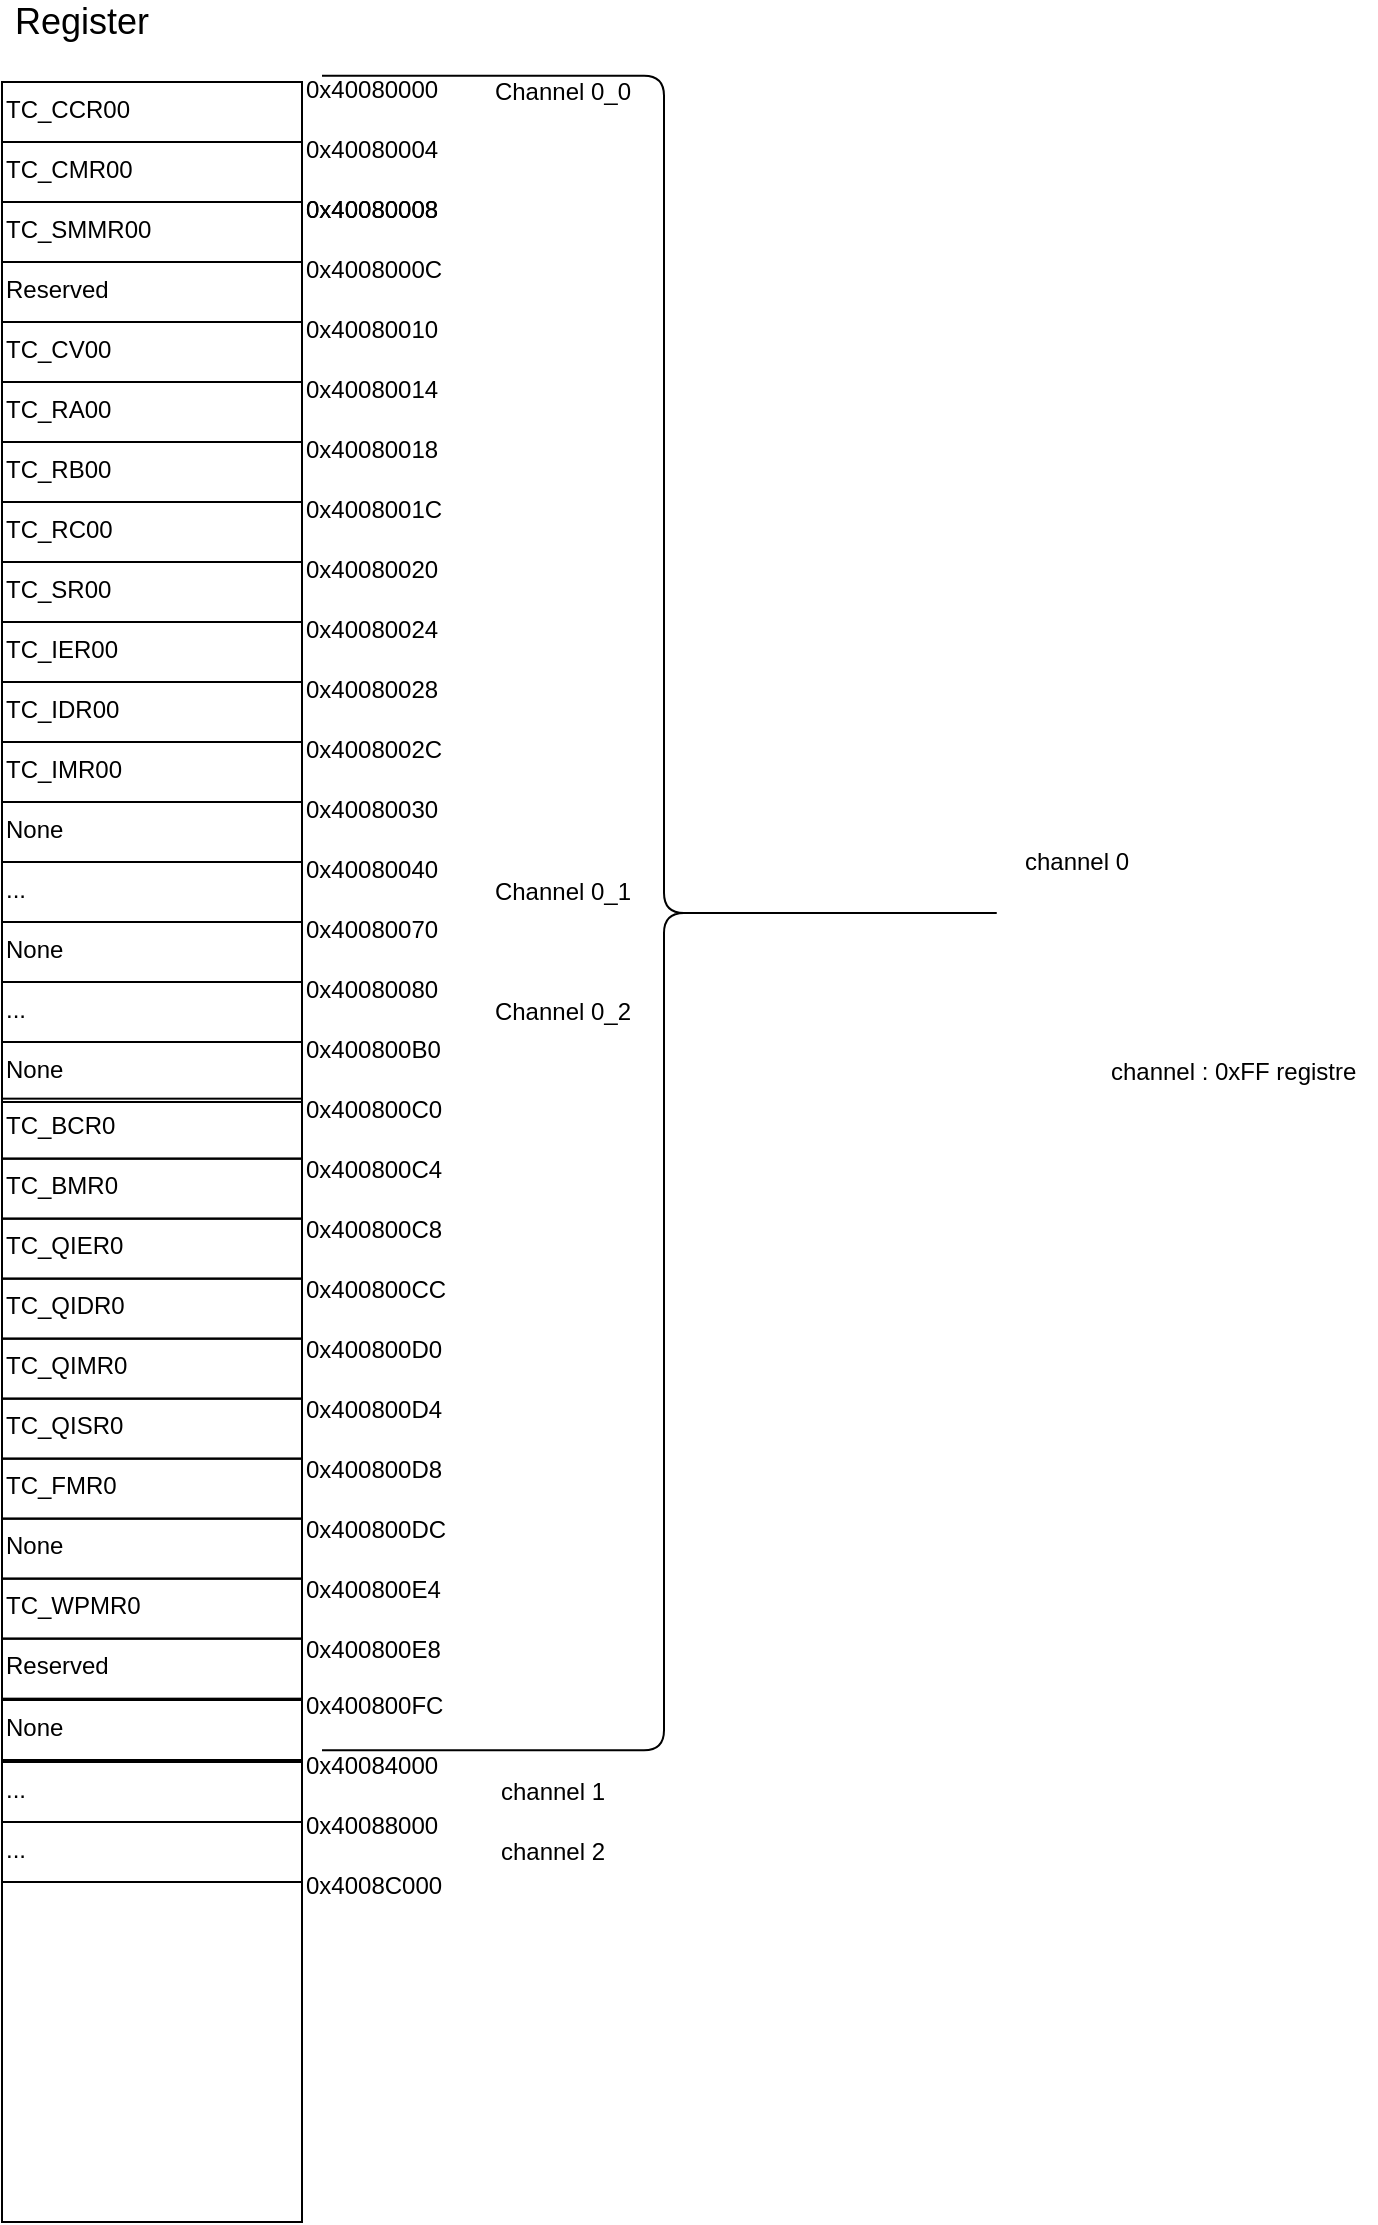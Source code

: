 <mxfile version="12.6.5" type="device"><diagram id="9imZ0L2s0QHhZiahlJT3" name="Page-1"><mxGraphModel dx="1185" dy="594" grid="1" gridSize="10" guides="1" tooltips="1" connect="1" arrows="1" fold="1" page="1" pageScale="1" pageWidth="1169" pageHeight="827" math="0" shadow="0"><root><mxCell id="0"/><mxCell id="1" parent="0"/><mxCell id="ywsUeL_TMvxYIp7BY6HM-62" value="" style="shape=curlyBracket;whiteSpace=wrap;html=1;rounded=1;strokeColor=#000000;rotation=-180;" vertex="1" parent="1"><mxGeometry x="170" y="66.83" width="342" height="837.32" as="geometry"/></mxCell><mxCell id="ywsUeL_TMvxYIp7BY6HM-2" value="" style="rounded=0;whiteSpace=wrap;html=1;" vertex="1" parent="1"><mxGeometry x="10" y="70" width="150" height="1070" as="geometry"/></mxCell><mxCell id="ywsUeL_TMvxYIp7BY6HM-3" value="&lt;font style=&quot;vertical-align: inherit&quot;&gt;&lt;font style=&quot;vertical-align: inherit ; font-size: 18px&quot;&gt;Register&lt;/font&gt;&lt;/font&gt;" style="text;html=1;strokeColor=none;fillColor=none;align=center;verticalAlign=middle;whiteSpace=wrap;rounded=0;" vertex="1" parent="1"><mxGeometry x="30" y="30" width="40" height="20" as="geometry"/></mxCell><mxCell id="ywsUeL_TMvxYIp7BY6HM-6" value="0x40080000" style="text;html=1;" vertex="1" parent="1"><mxGeometry x="160" y="60" width="90" height="30" as="geometry"/></mxCell><mxCell id="ywsUeL_TMvxYIp7BY6HM-7" value="0x4008C000" style="text;html=1;" vertex="1" parent="1"><mxGeometry x="160" y="958.33" width="90" height="30" as="geometry"/></mxCell><mxCell id="ywsUeL_TMvxYIp7BY6HM-9" value="TC_CCR00" style="text;html=1;strokeColor=#000000;" vertex="1" parent="1"><mxGeometry x="10" y="70" width="150" height="30" as="geometry"/></mxCell><mxCell id="ywsUeL_TMvxYIp7BY6HM-12" value="0x40080004" style="text;html=1;" vertex="1" parent="1"><mxGeometry x="160" y="90" width="90" height="30" as="geometry"/></mxCell><mxCell id="ywsUeL_TMvxYIp7BY6HM-13" value="TC_CMR00" style="text;html=1;strokeColor=#000000;" vertex="1" parent="1"><mxGeometry x="10" y="100" width="150" height="30" as="geometry"/></mxCell><mxCell id="ywsUeL_TMvxYIp7BY6HM-14" value="TC_SMMR00" style="text;html=1;strokeColor=#000000;" vertex="1" parent="1"><mxGeometry x="10" y="130" width="150" height="30" as="geometry"/></mxCell><mxCell id="ywsUeL_TMvxYIp7BY6HM-15" value="Reserved" style="text;html=1;strokeColor=#000000;" vertex="1" parent="1"><mxGeometry x="10" y="160" width="150" height="30" as="geometry"/></mxCell><mxCell id="ywsUeL_TMvxYIp7BY6HM-16" value="TC_CV00" style="text;html=1;strokeColor=#000000;" vertex="1" parent="1"><mxGeometry x="10" y="190" width="150" height="30" as="geometry"/></mxCell><mxCell id="ywsUeL_TMvxYIp7BY6HM-17" value="TC_RA00" style="text;html=1;strokeColor=#000000;" vertex="1" parent="1"><mxGeometry x="10" y="220" width="150" height="30" as="geometry"/></mxCell><mxCell id="ywsUeL_TMvxYIp7BY6HM-18" value="0x40080008" style="text;html=1;" vertex="1" parent="1"><mxGeometry x="160" y="120" width="90" height="30" as="geometry"/></mxCell><mxCell id="ywsUeL_TMvxYIp7BY6HM-19" value="0x4008000C" style="text;html=1;" vertex="1" parent="1"><mxGeometry x="160" y="150" width="90" height="30" as="geometry"/></mxCell><mxCell id="ywsUeL_TMvxYIp7BY6HM-20" value="0x40080010" style="text;html=1;" vertex="1" parent="1"><mxGeometry x="160" y="180" width="90" height="30" as="geometry"/></mxCell><mxCell id="ywsUeL_TMvxYIp7BY6HM-21" value="0x40080014" style="text;html=1;" vertex="1" parent="1"><mxGeometry x="160" y="210" width="90" height="30" as="geometry"/></mxCell><mxCell id="ywsUeL_TMvxYIp7BY6HM-22" value="0x40080018" style="text;html=1;" vertex="1" parent="1"><mxGeometry x="160" y="240" width="90" height="30" as="geometry"/></mxCell><mxCell id="ywsUeL_TMvxYIp7BY6HM-23" value="TC_RB00" style="text;html=1;strokeColor=#000000;" vertex="1" parent="1"><mxGeometry x="10" y="250" width="150" height="30" as="geometry"/></mxCell><mxCell id="ywsUeL_TMvxYIp7BY6HM-24" value="TC_RC00" style="text;html=1;strokeColor=#000000;" vertex="1" parent="1"><mxGeometry x="10" y="280" width="150" height="30" as="geometry"/></mxCell><mxCell id="ywsUeL_TMvxYIp7BY6HM-25" value="TC_SR00" style="text;html=1;strokeColor=#000000;" vertex="1" parent="1"><mxGeometry x="10" y="310" width="150" height="30" as="geometry"/></mxCell><mxCell id="ywsUeL_TMvxYIp7BY6HM-26" value="TC_IER00" style="text;html=1;strokeColor=#000000;" vertex="1" parent="1"><mxGeometry x="10" y="340" width="150" height="30" as="geometry"/></mxCell><mxCell id="ywsUeL_TMvxYIp7BY6HM-27" value="TC_IDR00" style="text;html=1;strokeColor=#000000;" vertex="1" parent="1"><mxGeometry x="10" y="370" width="150" height="30" as="geometry"/></mxCell><mxCell id="ywsUeL_TMvxYIp7BY6HM-28" value="TC_IMR00" style="text;html=1;strokeColor=#000000;" vertex="1" parent="1"><mxGeometry x="10" y="400" width="150" height="30" as="geometry"/></mxCell><mxCell id="ywsUeL_TMvxYIp7BY6HM-29" value="0x40080008" style="text;html=1;" vertex="1" parent="1"><mxGeometry x="160" y="120" width="90" height="30" as="geometry"/></mxCell><mxCell id="ywsUeL_TMvxYIp7BY6HM-30" value="0x4008001C" style="text;html=1;" vertex="1" parent="1"><mxGeometry x="160" y="270" width="90" height="30" as="geometry"/></mxCell><mxCell id="ywsUeL_TMvxYIp7BY6HM-31" value="0x40080020" style="text;html=1;" vertex="1" parent="1"><mxGeometry x="160" y="300" width="90" height="30" as="geometry"/></mxCell><mxCell id="ywsUeL_TMvxYIp7BY6HM-32" value="0x40080028" style="text;html=1;" vertex="1" parent="1"><mxGeometry x="160" y="360" width="90" height="30" as="geometry"/></mxCell><mxCell id="ywsUeL_TMvxYIp7BY6HM-33" value="0x4008002C" style="text;html=1;" vertex="1" parent="1"><mxGeometry x="160" y="390" width="90" height="30" as="geometry"/></mxCell><mxCell id="ywsUeL_TMvxYIp7BY6HM-34" value="0x40080030" style="text;html=1;" vertex="1" parent="1"><mxGeometry x="160" y="420" width="90" height="30" as="geometry"/></mxCell><mxCell id="ywsUeL_TMvxYIp7BY6HM-35" value="0x400800C0" style="text;html=1;" vertex="1" parent="1"><mxGeometry x="160" y="570" width="90" height="30" as="geometry"/></mxCell><mxCell id="ywsUeL_TMvxYIp7BY6HM-36" value="0x40080024" style="text;html=1;" vertex="1" parent="1"><mxGeometry x="160" y="330" width="90" height="30" as="geometry"/></mxCell><mxCell id="ywsUeL_TMvxYIp7BY6HM-37" value="..." style="text;html=1;strokeColor=#000000;" vertex="1" parent="1"><mxGeometry x="10" y="460" width="150" height="30" as="geometry"/></mxCell><mxCell id="ywsUeL_TMvxYIp7BY6HM-38" value="None" style="text;html=1;strokeColor=#000000;" vertex="1" parent="1"><mxGeometry x="10" y="430" width="150" height="30" as="geometry"/></mxCell><mxCell id="ywsUeL_TMvxYIp7BY6HM-40" value="0x40080040" style="text;html=1;" vertex="1" parent="1"><mxGeometry x="160" y="450" width="90" height="30" as="geometry"/></mxCell><mxCell id="ywsUeL_TMvxYIp7BY6HM-41" value="Channel 0_0" style="text;html=1;align=center;verticalAlign=middle;resizable=0;points=[];autosize=1;" vertex="1" parent="1"><mxGeometry x="250" y="65" width="80" height="20" as="geometry"/></mxCell><mxCell id="ywsUeL_TMvxYIp7BY6HM-42" value="Channel 0_1" style="text;html=1;align=center;verticalAlign=middle;resizable=0;points=[];autosize=1;" vertex="1" parent="1"><mxGeometry x="250" y="465" width="80" height="20" as="geometry"/></mxCell><mxCell id="ywsUeL_TMvxYIp7BY6HM-43" value="0x40080070" style="text;html=1;" vertex="1" parent="1"><mxGeometry x="160" y="480" width="90" height="30" as="geometry"/></mxCell><mxCell id="ywsUeL_TMvxYIp7BY6HM-44" value="..." style="text;html=1;strokeColor=#000000;" vertex="1" parent="1"><mxGeometry x="10" y="520" width="150" height="30" as="geometry"/></mxCell><mxCell id="ywsUeL_TMvxYIp7BY6HM-46" value="None" style="text;html=1;strokeColor=#000000;" vertex="1" parent="1"><mxGeometry x="10" y="490" width="150" height="30" as="geometry"/></mxCell><mxCell id="ywsUeL_TMvxYIp7BY6HM-47" value="0x40080080" style="text;html=1;" vertex="1" parent="1"><mxGeometry x="160" y="510" width="90" height="30" as="geometry"/></mxCell><mxCell id="ywsUeL_TMvxYIp7BY6HM-48" value="0x400800B0" style="text;html=1;" vertex="1" parent="1"><mxGeometry x="160" y="540" width="90" height="30" as="geometry"/></mxCell><mxCell id="ywsUeL_TMvxYIp7BY6HM-49" value="None" style="text;html=1;strokeColor=#000000;" vertex="1" parent="1"><mxGeometry x="10" y="550" width="150" height="30" as="geometry"/></mxCell><mxCell id="ywsUeL_TMvxYIp7BY6HM-50" value="Channel 0_2" style="text;html=1;align=center;verticalAlign=middle;resizable=0;points=[];autosize=1;" vertex="1" parent="1"><mxGeometry x="250" y="525" width="80" height="20" as="geometry"/></mxCell><mxCell id="ywsUeL_TMvxYIp7BY6HM-52" value="TC_BCR0" style="text;html=1;strokeColor=#000000;" vertex="1" parent="1"><mxGeometry x="10" y="578.33" width="150" height="30" as="geometry"/></mxCell><mxCell id="ywsUeL_TMvxYIp7BY6HM-53" value="TC_BMR0" style="text;html=1;strokeColor=#000000;" vertex="1" parent="1"><mxGeometry x="10" y="608.33" width="150" height="30" as="geometry"/></mxCell><mxCell id="ywsUeL_TMvxYIp7BY6HM-54" value="TC_QIER0" style="text;html=1;strokeColor=#000000;" vertex="1" parent="1"><mxGeometry x="10" y="638.33" width="150" height="30" as="geometry"/></mxCell><mxCell id="ywsUeL_TMvxYIp7BY6HM-55" value="TC_QIDR0" style="text;html=1;strokeColor=#000000;" vertex="1" parent="1"><mxGeometry x="10" y="668.33" width="150" height="30" as="geometry"/></mxCell><mxCell id="ywsUeL_TMvxYIp7BY6HM-56" value="TC_QIMR0" style="text;html=1;strokeColor=#000000;" vertex="1" parent="1"><mxGeometry x="10" y="698.33" width="150" height="30" as="geometry"/></mxCell><mxCell id="ywsUeL_TMvxYIp7BY6HM-57" value="TC_QISR0" style="text;html=1;strokeColor=#000000;" vertex="1" parent="1"><mxGeometry x="10" y="728.33" width="150" height="30" as="geometry"/></mxCell><mxCell id="ywsUeL_TMvxYIp7BY6HM-58" value="TC_FMR0" style="text;html=1;strokeColor=#000000;" vertex="1" parent="1"><mxGeometry x="10" y="758.33" width="150" height="30" as="geometry"/></mxCell><mxCell id="ywsUeL_TMvxYIp7BY6HM-59" value="TC_WPMR0" style="text;html=1;strokeColor=#000000;" vertex="1" parent="1"><mxGeometry x="10" y="818.33" width="150" height="30" as="geometry"/></mxCell><mxCell id="ywsUeL_TMvxYIp7BY6HM-61" value="Reserved" style="text;html=1;strokeColor=#000000;" vertex="1" parent="1"><mxGeometry x="10" y="848.33" width="150" height="30" as="geometry"/></mxCell><mxCell id="ywsUeL_TMvxYIp7BY6HM-63" value="channel 0" style="text;html=1;align=center;verticalAlign=middle;resizable=0;points=[];autosize=1;" vertex="1" parent="1"><mxGeometry x="512" y="450" width="70" height="20" as="geometry"/></mxCell><mxCell id="ywsUeL_TMvxYIp7BY6HM-65" value="0x400800C4" style="text;html=1;" vertex="1" parent="1"><mxGeometry x="160" y="600" width="90" height="30" as="geometry"/></mxCell><mxCell id="ywsUeL_TMvxYIp7BY6HM-66" value="0x400800C8" style="text;html=1;" vertex="1" parent="1"><mxGeometry x="160" y="630" width="90" height="30" as="geometry"/></mxCell><mxCell id="ywsUeL_TMvxYIp7BY6HM-67" value="0x400800CC" style="text;html=1;" vertex="1" parent="1"><mxGeometry x="160" y="660" width="90" height="30" as="geometry"/></mxCell><mxCell id="ywsUeL_TMvxYIp7BY6HM-68" value="0x400800D0" style="text;html=1;" vertex="1" parent="1"><mxGeometry x="160" y="690" width="90" height="30" as="geometry"/></mxCell><mxCell id="ywsUeL_TMvxYIp7BY6HM-69" value="0x400800D4" style="text;html=1;" vertex="1" parent="1"><mxGeometry x="160" y="720" width="90" height="30" as="geometry"/></mxCell><mxCell id="ywsUeL_TMvxYIp7BY6HM-70" value="0x400800D8" style="text;html=1;" vertex="1" parent="1"><mxGeometry x="160" y="750" width="90" height="30" as="geometry"/></mxCell><mxCell id="ywsUeL_TMvxYIp7BY6HM-71" value="0x400800DC" style="text;html=1;" vertex="1" parent="1"><mxGeometry x="160" y="780" width="90" height="30" as="geometry"/></mxCell><mxCell id="ywsUeL_TMvxYIp7BY6HM-72" value="0x400800E4" style="text;html=1;" vertex="1" parent="1"><mxGeometry x="160" y="810" width="90" height="30" as="geometry"/></mxCell><mxCell id="ywsUeL_TMvxYIp7BY6HM-73" value="0x40084000" style="text;html=1;" vertex="1" parent="1"><mxGeometry x="160" y="898.33" width="90" height="30" as="geometry"/></mxCell><mxCell id="ywsUeL_TMvxYIp7BY6HM-75" value="None" style="text;html=1;strokeColor=#000000;" vertex="1" parent="1"><mxGeometry x="10" y="788.33" width="150" height="30" as="geometry"/></mxCell><mxCell id="ywsUeL_TMvxYIp7BY6HM-76" value="0x400800E8" style="text;html=1;" vertex="1" parent="1"><mxGeometry x="160" y="840" width="90" height="30" as="geometry"/></mxCell><mxCell id="ywsUeL_TMvxYIp7BY6HM-77" value="..." style="text;html=1;strokeColor=#000000;" vertex="1" parent="1"><mxGeometry x="10" y="910" width="150" height="30" as="geometry"/></mxCell><mxCell id="ywsUeL_TMvxYIp7BY6HM-78" value="0x40088000" style="text;html=1;" vertex="1" parent="1"><mxGeometry x="160" y="928.33" width="90" height="30" as="geometry"/></mxCell><mxCell id="ywsUeL_TMvxYIp7BY6HM-79" value="..." style="text;html=1;strokeColor=#000000;" vertex="1" parent="1"><mxGeometry x="10" y="940" width="150" height="30" as="geometry"/></mxCell><mxCell id="ywsUeL_TMvxYIp7BY6HM-80" value="channel 1" style="text;html=1;align=center;verticalAlign=middle;resizable=0;points=[];autosize=1;" vertex="1" parent="1"><mxGeometry x="250" y="915" width="70" height="20" as="geometry"/></mxCell><mxCell id="ywsUeL_TMvxYIp7BY6HM-81" value="channel 2" style="text;html=1;align=center;verticalAlign=middle;resizable=0;points=[];autosize=1;" vertex="1" parent="1"><mxGeometry x="250" y="945.0" width="70" height="20" as="geometry"/></mxCell><mxCell id="ywsUeL_TMvxYIp7BY6HM-82" value="channel : 0xFF registre&amp;nbsp;" style="text;html=1;align=center;verticalAlign=middle;resizable=0;points=[];autosize=1;" vertex="1" parent="1"><mxGeometry x="557" y="555" width="140" height="20" as="geometry"/></mxCell><mxCell id="ywsUeL_TMvxYIp7BY6HM-84" value="None" style="text;html=1;strokeColor=#000000;" vertex="1" parent="1"><mxGeometry x="10" y="879.0" width="150" height="30" as="geometry"/></mxCell><mxCell id="ywsUeL_TMvxYIp7BY6HM-86" value="0x400800FC" style="text;html=1;" vertex="1" parent="1"><mxGeometry x="160" y="868.33" width="90" height="30" as="geometry"/></mxCell></root></mxGraphModel></diagram></mxfile>
